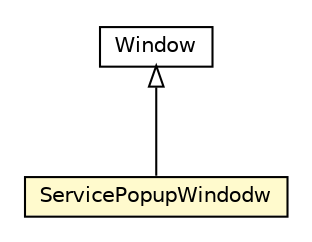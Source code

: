 #!/usr/local/bin/dot
#
# Class diagram 
# Generated by UMLGraph version R5_6-24-gf6e263 (http://www.umlgraph.org/)
#

digraph G {
	edge [fontname="Helvetica",fontsize=10,labelfontname="Helvetica",labelfontsize=10];
	node [fontname="Helvetica",fontsize=10,shape=plaintext];
	nodesep=0.25;
	ranksep=0.5;
	// org.universAAL.ucc.windows.ServicePopupWindodw
	c7406608 [label=<<table title="org.universAAL.ucc.windows.ServicePopupWindodw" border="0" cellborder="1" cellspacing="0" cellpadding="2" port="p" bgcolor="lemonChiffon" href="./ServicePopupWindodw.html">
		<tr><td><table border="0" cellspacing="0" cellpadding="1">
<tr><td align="center" balign="center"> ServicePopupWindodw </td></tr>
		</table></td></tr>
		</table>>, URL="./ServicePopupWindodw.html", fontname="Helvetica", fontcolor="black", fontsize=10.0];
	//org.universAAL.ucc.windows.ServicePopupWindodw extends com.vaadin.ui.Window
	c7406626:p -> c7406608:p [dir=back,arrowtail=empty];
	// com.vaadin.ui.Window
	c7406626 [label=<<table title="com.vaadin.ui.Window" border="0" cellborder="1" cellspacing="0" cellpadding="2" port="p" href="http://java.sun.com/j2se/1.4.2/docs/api/com/vaadin/ui/Window.html">
		<tr><td><table border="0" cellspacing="0" cellpadding="1">
<tr><td align="center" balign="center"> Window </td></tr>
		</table></td></tr>
		</table>>, URL="http://java.sun.com/j2se/1.4.2/docs/api/com/vaadin/ui/Window.html", fontname="Helvetica", fontcolor="black", fontsize=10.0];
}

